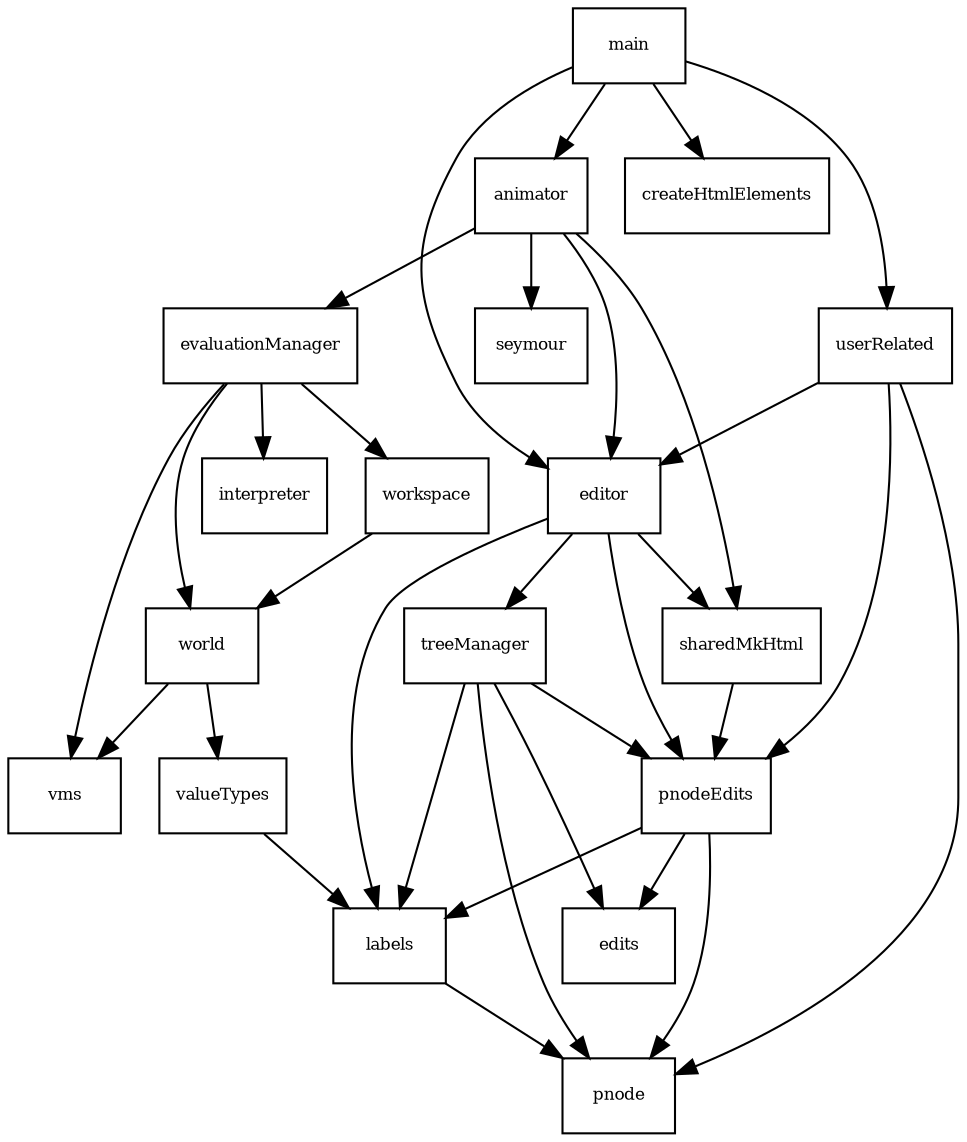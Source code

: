 digraph Depends {

   gsize="8,6"; ratio=fill;
   node[fontsize=8, shape=rectangle];

   animator -> editor ;
   animator -> evaluationManager ;
   animator -> seymour ;
   animator -> sharedMkHtml ;

   editor -> labels ;
   editor -> pnodeEdits ;
   editor -> sharedMkHtml ;
   editor -> treeManager ;

   evaluationManager -> interpreter ;
   evaluationManager -> vms ;
   evaluationManager -> workspace ;
   evaluationManager -> world ;

   labels -> pnode

   main -> createHtmlElements ;
   main -> editor ;
   main -> animator ;
   main -> userRelated ;

   pnodeEdits -> edits ;
   pnodeEdits -> labels ;
   pnodeEdits -> pnode ;

   sharedMkHtml -> pnodeEdits ;

   treeManager -> edits ;
   treeManager -> labels ;
   treeManager -> pnode ;
   treeManager -> pnodeEdits ;

   userRelated -> editor ;
   userRelated -> pnodeEdits ;
   userRelated -> pnode ;

   valueTypes -> labels ;

   workspace -> world ;

   world -> valueTypes ;
   world -> vms ;
}
